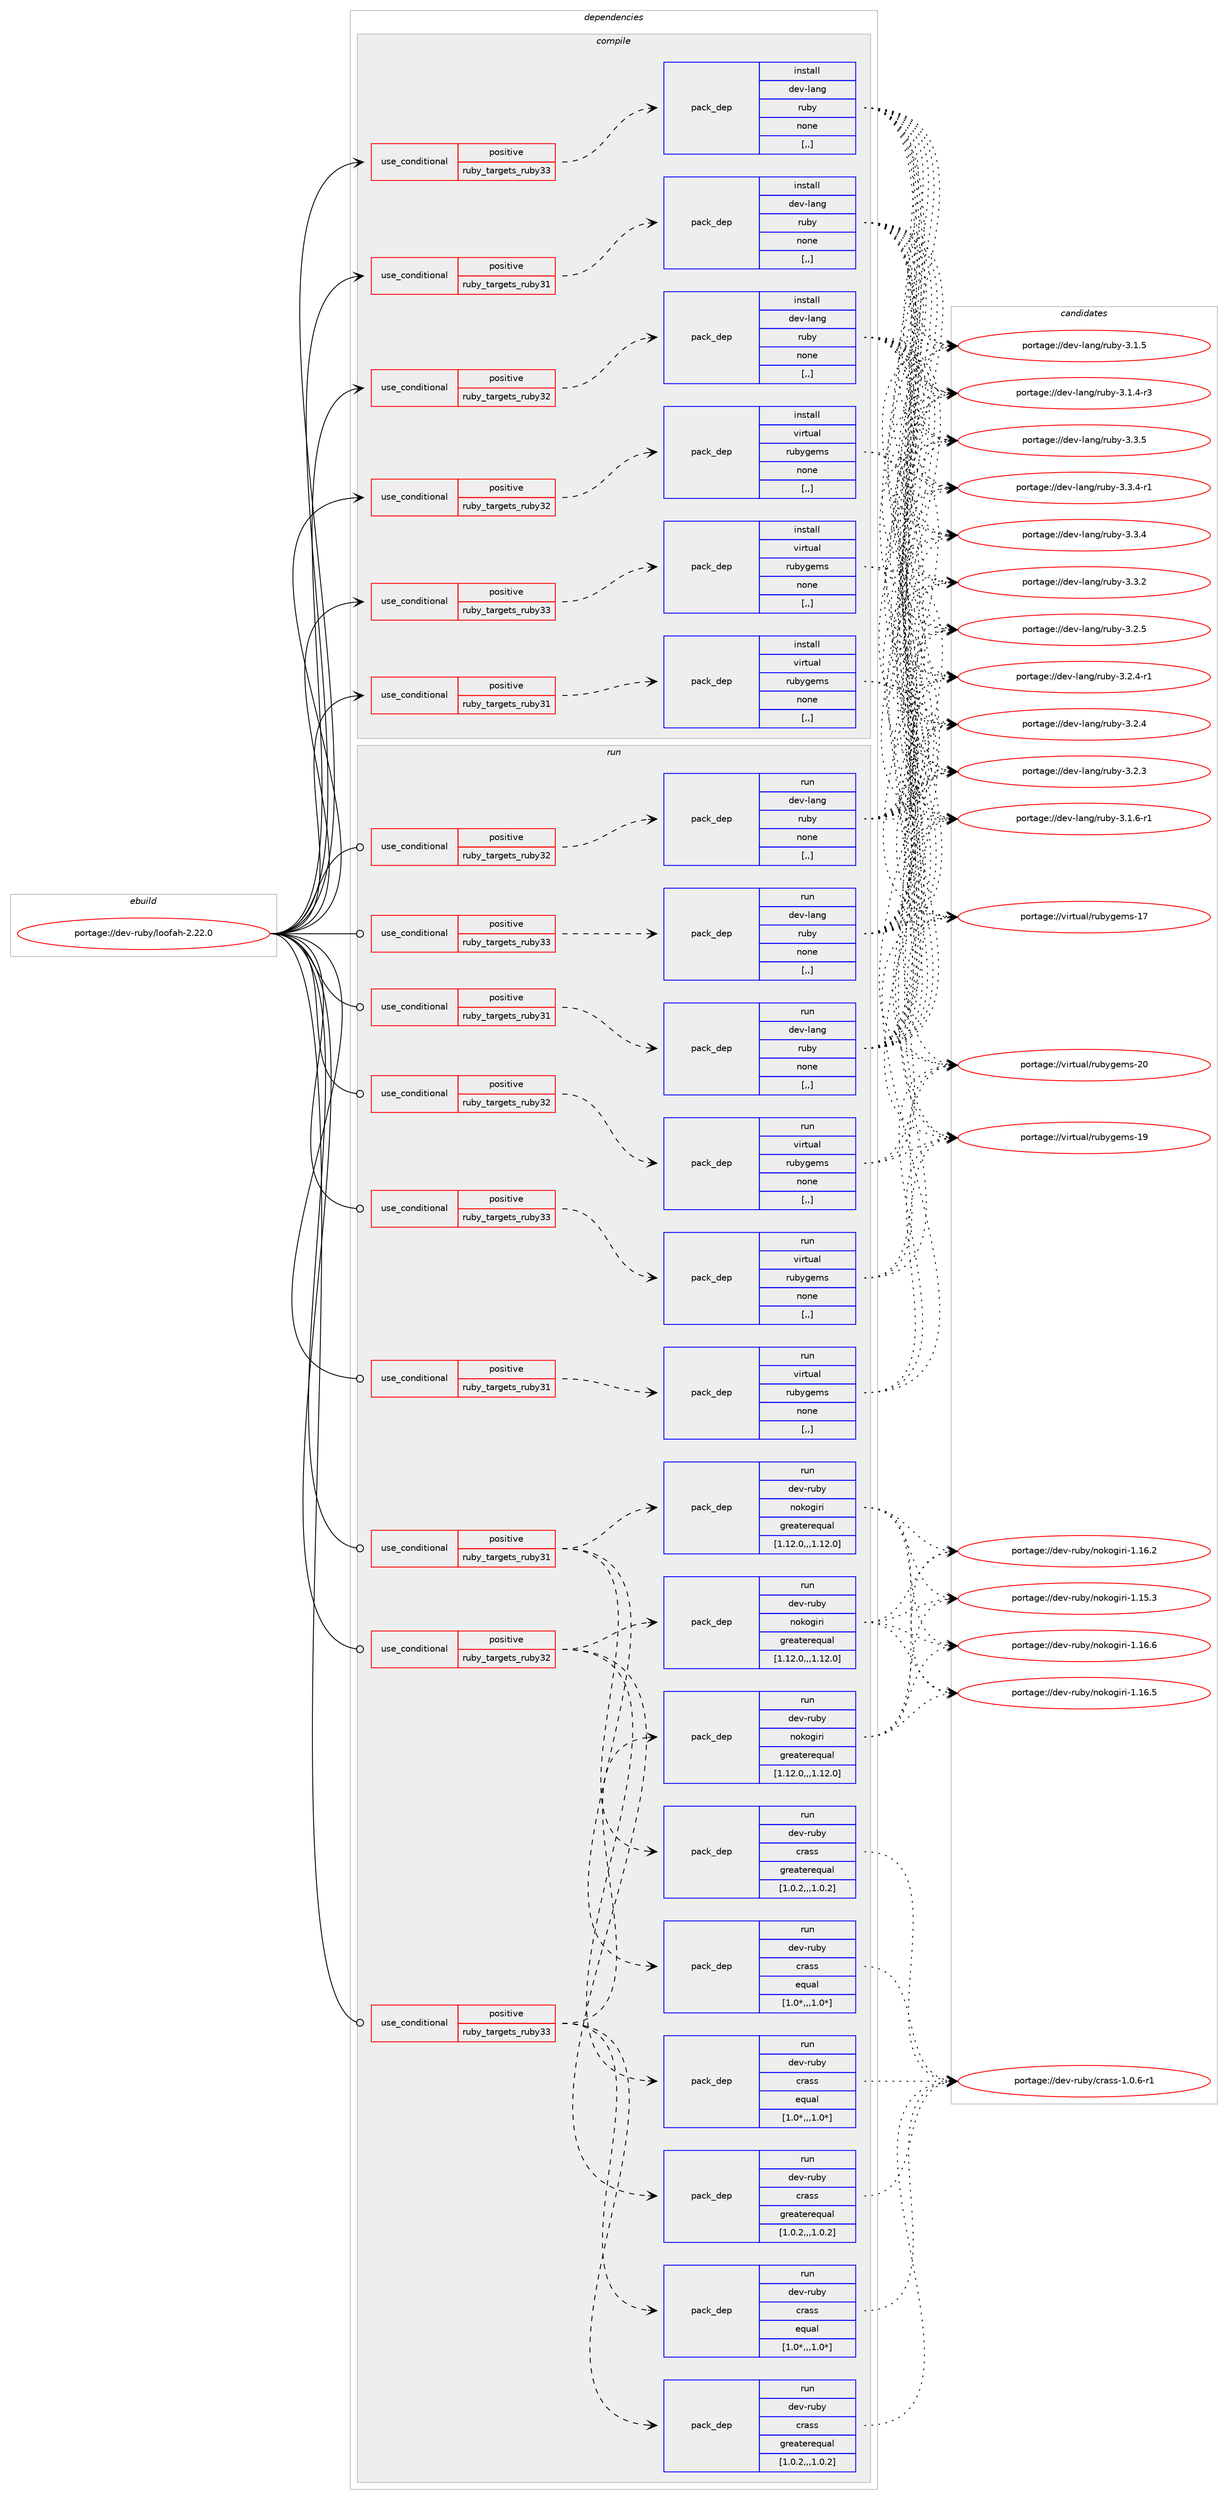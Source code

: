 digraph prolog {

# *************
# Graph options
# *************

newrank=true;
concentrate=true;
compound=true;
graph [rankdir=LR,fontname=Helvetica,fontsize=10,ranksep=1.5];#, ranksep=2.5, nodesep=0.2];
edge  [arrowhead=vee];
node  [fontname=Helvetica,fontsize=10];

# **********
# The ebuild
# **********

subgraph cluster_leftcol {
color=gray;
label=<<i>ebuild</i>>;
id [label="portage://dev-ruby/loofah-2.22.0", color=red, width=4, href="../dev-ruby/loofah-2.22.0.svg"];
}

# ****************
# The dependencies
# ****************

subgraph cluster_midcol {
color=gray;
label=<<i>dependencies</i>>;
subgraph cluster_compile {
fillcolor="#eeeeee";
style=filled;
label=<<i>compile</i>>;
subgraph cond181110 {
dependency684933 [label=<<TABLE BORDER="0" CELLBORDER="1" CELLSPACING="0" CELLPADDING="4"><TR><TD ROWSPAN="3" CELLPADDING="10">use_conditional</TD></TR><TR><TD>positive</TD></TR><TR><TD>ruby_targets_ruby31</TD></TR></TABLE>>, shape=none, color=red];
subgraph pack498891 {
dependency684934 [label=<<TABLE BORDER="0" CELLBORDER="1" CELLSPACING="0" CELLPADDING="4" WIDTH="220"><TR><TD ROWSPAN="6" CELLPADDING="30">pack_dep</TD></TR><TR><TD WIDTH="110">install</TD></TR><TR><TD>dev-lang</TD></TR><TR><TD>ruby</TD></TR><TR><TD>none</TD></TR><TR><TD>[,,]</TD></TR></TABLE>>, shape=none, color=blue];
}
dependency684933:e -> dependency684934:w [weight=20,style="dashed",arrowhead="vee"];
}
id:e -> dependency684933:w [weight=20,style="solid",arrowhead="vee"];
subgraph cond181111 {
dependency684935 [label=<<TABLE BORDER="0" CELLBORDER="1" CELLSPACING="0" CELLPADDING="4"><TR><TD ROWSPAN="3" CELLPADDING="10">use_conditional</TD></TR><TR><TD>positive</TD></TR><TR><TD>ruby_targets_ruby31</TD></TR></TABLE>>, shape=none, color=red];
subgraph pack498892 {
dependency684936 [label=<<TABLE BORDER="0" CELLBORDER="1" CELLSPACING="0" CELLPADDING="4" WIDTH="220"><TR><TD ROWSPAN="6" CELLPADDING="30">pack_dep</TD></TR><TR><TD WIDTH="110">install</TD></TR><TR><TD>virtual</TD></TR><TR><TD>rubygems</TD></TR><TR><TD>none</TD></TR><TR><TD>[,,]</TD></TR></TABLE>>, shape=none, color=blue];
}
dependency684935:e -> dependency684936:w [weight=20,style="dashed",arrowhead="vee"];
}
id:e -> dependency684935:w [weight=20,style="solid",arrowhead="vee"];
subgraph cond181112 {
dependency684937 [label=<<TABLE BORDER="0" CELLBORDER="1" CELLSPACING="0" CELLPADDING="4"><TR><TD ROWSPAN="3" CELLPADDING="10">use_conditional</TD></TR><TR><TD>positive</TD></TR><TR><TD>ruby_targets_ruby32</TD></TR></TABLE>>, shape=none, color=red];
subgraph pack498893 {
dependency684938 [label=<<TABLE BORDER="0" CELLBORDER="1" CELLSPACING="0" CELLPADDING="4" WIDTH="220"><TR><TD ROWSPAN="6" CELLPADDING="30">pack_dep</TD></TR><TR><TD WIDTH="110">install</TD></TR><TR><TD>dev-lang</TD></TR><TR><TD>ruby</TD></TR><TR><TD>none</TD></TR><TR><TD>[,,]</TD></TR></TABLE>>, shape=none, color=blue];
}
dependency684937:e -> dependency684938:w [weight=20,style="dashed",arrowhead="vee"];
}
id:e -> dependency684937:w [weight=20,style="solid",arrowhead="vee"];
subgraph cond181113 {
dependency684939 [label=<<TABLE BORDER="0" CELLBORDER="1" CELLSPACING="0" CELLPADDING="4"><TR><TD ROWSPAN="3" CELLPADDING="10">use_conditional</TD></TR><TR><TD>positive</TD></TR><TR><TD>ruby_targets_ruby32</TD></TR></TABLE>>, shape=none, color=red];
subgraph pack498894 {
dependency684940 [label=<<TABLE BORDER="0" CELLBORDER="1" CELLSPACING="0" CELLPADDING="4" WIDTH="220"><TR><TD ROWSPAN="6" CELLPADDING="30">pack_dep</TD></TR><TR><TD WIDTH="110">install</TD></TR><TR><TD>virtual</TD></TR><TR><TD>rubygems</TD></TR><TR><TD>none</TD></TR><TR><TD>[,,]</TD></TR></TABLE>>, shape=none, color=blue];
}
dependency684939:e -> dependency684940:w [weight=20,style="dashed",arrowhead="vee"];
}
id:e -> dependency684939:w [weight=20,style="solid",arrowhead="vee"];
subgraph cond181114 {
dependency684941 [label=<<TABLE BORDER="0" CELLBORDER="1" CELLSPACING="0" CELLPADDING="4"><TR><TD ROWSPAN="3" CELLPADDING="10">use_conditional</TD></TR><TR><TD>positive</TD></TR><TR><TD>ruby_targets_ruby33</TD></TR></TABLE>>, shape=none, color=red];
subgraph pack498895 {
dependency684942 [label=<<TABLE BORDER="0" CELLBORDER="1" CELLSPACING="0" CELLPADDING="4" WIDTH="220"><TR><TD ROWSPAN="6" CELLPADDING="30">pack_dep</TD></TR><TR><TD WIDTH="110">install</TD></TR><TR><TD>dev-lang</TD></TR><TR><TD>ruby</TD></TR><TR><TD>none</TD></TR><TR><TD>[,,]</TD></TR></TABLE>>, shape=none, color=blue];
}
dependency684941:e -> dependency684942:w [weight=20,style="dashed",arrowhead="vee"];
}
id:e -> dependency684941:w [weight=20,style="solid",arrowhead="vee"];
subgraph cond181115 {
dependency684943 [label=<<TABLE BORDER="0" CELLBORDER="1" CELLSPACING="0" CELLPADDING="4"><TR><TD ROWSPAN="3" CELLPADDING="10">use_conditional</TD></TR><TR><TD>positive</TD></TR><TR><TD>ruby_targets_ruby33</TD></TR></TABLE>>, shape=none, color=red];
subgraph pack498896 {
dependency684944 [label=<<TABLE BORDER="0" CELLBORDER="1" CELLSPACING="0" CELLPADDING="4" WIDTH="220"><TR><TD ROWSPAN="6" CELLPADDING="30">pack_dep</TD></TR><TR><TD WIDTH="110">install</TD></TR><TR><TD>virtual</TD></TR><TR><TD>rubygems</TD></TR><TR><TD>none</TD></TR><TR><TD>[,,]</TD></TR></TABLE>>, shape=none, color=blue];
}
dependency684943:e -> dependency684944:w [weight=20,style="dashed",arrowhead="vee"];
}
id:e -> dependency684943:w [weight=20,style="solid",arrowhead="vee"];
}
subgraph cluster_compileandrun {
fillcolor="#eeeeee";
style=filled;
label=<<i>compile and run</i>>;
}
subgraph cluster_run {
fillcolor="#eeeeee";
style=filled;
label=<<i>run</i>>;
subgraph cond181116 {
dependency684945 [label=<<TABLE BORDER="0" CELLBORDER="1" CELLSPACING="0" CELLPADDING="4"><TR><TD ROWSPAN="3" CELLPADDING="10">use_conditional</TD></TR><TR><TD>positive</TD></TR><TR><TD>ruby_targets_ruby31</TD></TR></TABLE>>, shape=none, color=red];
subgraph pack498897 {
dependency684946 [label=<<TABLE BORDER="0" CELLBORDER="1" CELLSPACING="0" CELLPADDING="4" WIDTH="220"><TR><TD ROWSPAN="6" CELLPADDING="30">pack_dep</TD></TR><TR><TD WIDTH="110">run</TD></TR><TR><TD>dev-lang</TD></TR><TR><TD>ruby</TD></TR><TR><TD>none</TD></TR><TR><TD>[,,]</TD></TR></TABLE>>, shape=none, color=blue];
}
dependency684945:e -> dependency684946:w [weight=20,style="dashed",arrowhead="vee"];
}
id:e -> dependency684945:w [weight=20,style="solid",arrowhead="odot"];
subgraph cond181117 {
dependency684947 [label=<<TABLE BORDER="0" CELLBORDER="1" CELLSPACING="0" CELLPADDING="4"><TR><TD ROWSPAN="3" CELLPADDING="10">use_conditional</TD></TR><TR><TD>positive</TD></TR><TR><TD>ruby_targets_ruby31</TD></TR></TABLE>>, shape=none, color=red];
subgraph pack498898 {
dependency684948 [label=<<TABLE BORDER="0" CELLBORDER="1" CELLSPACING="0" CELLPADDING="4" WIDTH="220"><TR><TD ROWSPAN="6" CELLPADDING="30">pack_dep</TD></TR><TR><TD WIDTH="110">run</TD></TR><TR><TD>dev-ruby</TD></TR><TR><TD>crass</TD></TR><TR><TD>equal</TD></TR><TR><TD>[1.0*,,,1.0*]</TD></TR></TABLE>>, shape=none, color=blue];
}
dependency684947:e -> dependency684948:w [weight=20,style="dashed",arrowhead="vee"];
subgraph pack498899 {
dependency684949 [label=<<TABLE BORDER="0" CELLBORDER="1" CELLSPACING="0" CELLPADDING="4" WIDTH="220"><TR><TD ROWSPAN="6" CELLPADDING="30">pack_dep</TD></TR><TR><TD WIDTH="110">run</TD></TR><TR><TD>dev-ruby</TD></TR><TR><TD>crass</TD></TR><TR><TD>greaterequal</TD></TR><TR><TD>[1.0.2,,,1.0.2]</TD></TR></TABLE>>, shape=none, color=blue];
}
dependency684947:e -> dependency684949:w [weight=20,style="dashed",arrowhead="vee"];
subgraph pack498900 {
dependency684950 [label=<<TABLE BORDER="0" CELLBORDER="1" CELLSPACING="0" CELLPADDING="4" WIDTH="220"><TR><TD ROWSPAN="6" CELLPADDING="30">pack_dep</TD></TR><TR><TD WIDTH="110">run</TD></TR><TR><TD>dev-ruby</TD></TR><TR><TD>nokogiri</TD></TR><TR><TD>greaterequal</TD></TR><TR><TD>[1.12.0,,,1.12.0]</TD></TR></TABLE>>, shape=none, color=blue];
}
dependency684947:e -> dependency684950:w [weight=20,style="dashed",arrowhead="vee"];
}
id:e -> dependency684947:w [weight=20,style="solid",arrowhead="odot"];
subgraph cond181118 {
dependency684951 [label=<<TABLE BORDER="0" CELLBORDER="1" CELLSPACING="0" CELLPADDING="4"><TR><TD ROWSPAN="3" CELLPADDING="10">use_conditional</TD></TR><TR><TD>positive</TD></TR><TR><TD>ruby_targets_ruby31</TD></TR></TABLE>>, shape=none, color=red];
subgraph pack498901 {
dependency684952 [label=<<TABLE BORDER="0" CELLBORDER="1" CELLSPACING="0" CELLPADDING="4" WIDTH="220"><TR><TD ROWSPAN="6" CELLPADDING="30">pack_dep</TD></TR><TR><TD WIDTH="110">run</TD></TR><TR><TD>virtual</TD></TR><TR><TD>rubygems</TD></TR><TR><TD>none</TD></TR><TR><TD>[,,]</TD></TR></TABLE>>, shape=none, color=blue];
}
dependency684951:e -> dependency684952:w [weight=20,style="dashed",arrowhead="vee"];
}
id:e -> dependency684951:w [weight=20,style="solid",arrowhead="odot"];
subgraph cond181119 {
dependency684953 [label=<<TABLE BORDER="0" CELLBORDER="1" CELLSPACING="0" CELLPADDING="4"><TR><TD ROWSPAN="3" CELLPADDING="10">use_conditional</TD></TR><TR><TD>positive</TD></TR><TR><TD>ruby_targets_ruby32</TD></TR></TABLE>>, shape=none, color=red];
subgraph pack498902 {
dependency684954 [label=<<TABLE BORDER="0" CELLBORDER="1" CELLSPACING="0" CELLPADDING="4" WIDTH="220"><TR><TD ROWSPAN="6" CELLPADDING="30">pack_dep</TD></TR><TR><TD WIDTH="110">run</TD></TR><TR><TD>dev-lang</TD></TR><TR><TD>ruby</TD></TR><TR><TD>none</TD></TR><TR><TD>[,,]</TD></TR></TABLE>>, shape=none, color=blue];
}
dependency684953:e -> dependency684954:w [weight=20,style="dashed",arrowhead="vee"];
}
id:e -> dependency684953:w [weight=20,style="solid",arrowhead="odot"];
subgraph cond181120 {
dependency684955 [label=<<TABLE BORDER="0" CELLBORDER="1" CELLSPACING="0" CELLPADDING="4"><TR><TD ROWSPAN="3" CELLPADDING="10">use_conditional</TD></TR><TR><TD>positive</TD></TR><TR><TD>ruby_targets_ruby32</TD></TR></TABLE>>, shape=none, color=red];
subgraph pack498903 {
dependency684956 [label=<<TABLE BORDER="0" CELLBORDER="1" CELLSPACING="0" CELLPADDING="4" WIDTH="220"><TR><TD ROWSPAN="6" CELLPADDING="30">pack_dep</TD></TR><TR><TD WIDTH="110">run</TD></TR><TR><TD>dev-ruby</TD></TR><TR><TD>crass</TD></TR><TR><TD>equal</TD></TR><TR><TD>[1.0*,,,1.0*]</TD></TR></TABLE>>, shape=none, color=blue];
}
dependency684955:e -> dependency684956:w [weight=20,style="dashed",arrowhead="vee"];
subgraph pack498904 {
dependency684957 [label=<<TABLE BORDER="0" CELLBORDER="1" CELLSPACING="0" CELLPADDING="4" WIDTH="220"><TR><TD ROWSPAN="6" CELLPADDING="30">pack_dep</TD></TR><TR><TD WIDTH="110">run</TD></TR><TR><TD>dev-ruby</TD></TR><TR><TD>crass</TD></TR><TR><TD>greaterequal</TD></TR><TR><TD>[1.0.2,,,1.0.2]</TD></TR></TABLE>>, shape=none, color=blue];
}
dependency684955:e -> dependency684957:w [weight=20,style="dashed",arrowhead="vee"];
subgraph pack498905 {
dependency684958 [label=<<TABLE BORDER="0" CELLBORDER="1" CELLSPACING="0" CELLPADDING="4" WIDTH="220"><TR><TD ROWSPAN="6" CELLPADDING="30">pack_dep</TD></TR><TR><TD WIDTH="110">run</TD></TR><TR><TD>dev-ruby</TD></TR><TR><TD>nokogiri</TD></TR><TR><TD>greaterequal</TD></TR><TR><TD>[1.12.0,,,1.12.0]</TD></TR></TABLE>>, shape=none, color=blue];
}
dependency684955:e -> dependency684958:w [weight=20,style="dashed",arrowhead="vee"];
}
id:e -> dependency684955:w [weight=20,style="solid",arrowhead="odot"];
subgraph cond181121 {
dependency684959 [label=<<TABLE BORDER="0" CELLBORDER="1" CELLSPACING="0" CELLPADDING="4"><TR><TD ROWSPAN="3" CELLPADDING="10">use_conditional</TD></TR><TR><TD>positive</TD></TR><TR><TD>ruby_targets_ruby32</TD></TR></TABLE>>, shape=none, color=red];
subgraph pack498906 {
dependency684960 [label=<<TABLE BORDER="0" CELLBORDER="1" CELLSPACING="0" CELLPADDING="4" WIDTH="220"><TR><TD ROWSPAN="6" CELLPADDING="30">pack_dep</TD></TR><TR><TD WIDTH="110">run</TD></TR><TR><TD>virtual</TD></TR><TR><TD>rubygems</TD></TR><TR><TD>none</TD></TR><TR><TD>[,,]</TD></TR></TABLE>>, shape=none, color=blue];
}
dependency684959:e -> dependency684960:w [weight=20,style="dashed",arrowhead="vee"];
}
id:e -> dependency684959:w [weight=20,style="solid",arrowhead="odot"];
subgraph cond181122 {
dependency684961 [label=<<TABLE BORDER="0" CELLBORDER="1" CELLSPACING="0" CELLPADDING="4"><TR><TD ROWSPAN="3" CELLPADDING="10">use_conditional</TD></TR><TR><TD>positive</TD></TR><TR><TD>ruby_targets_ruby33</TD></TR></TABLE>>, shape=none, color=red];
subgraph pack498907 {
dependency684962 [label=<<TABLE BORDER="0" CELLBORDER="1" CELLSPACING="0" CELLPADDING="4" WIDTH="220"><TR><TD ROWSPAN="6" CELLPADDING="30">pack_dep</TD></TR><TR><TD WIDTH="110">run</TD></TR><TR><TD>dev-lang</TD></TR><TR><TD>ruby</TD></TR><TR><TD>none</TD></TR><TR><TD>[,,]</TD></TR></TABLE>>, shape=none, color=blue];
}
dependency684961:e -> dependency684962:w [weight=20,style="dashed",arrowhead="vee"];
}
id:e -> dependency684961:w [weight=20,style="solid",arrowhead="odot"];
subgraph cond181123 {
dependency684963 [label=<<TABLE BORDER="0" CELLBORDER="1" CELLSPACING="0" CELLPADDING="4"><TR><TD ROWSPAN="3" CELLPADDING="10">use_conditional</TD></TR><TR><TD>positive</TD></TR><TR><TD>ruby_targets_ruby33</TD></TR></TABLE>>, shape=none, color=red];
subgraph pack498908 {
dependency684964 [label=<<TABLE BORDER="0" CELLBORDER="1" CELLSPACING="0" CELLPADDING="4" WIDTH="220"><TR><TD ROWSPAN="6" CELLPADDING="30">pack_dep</TD></TR><TR><TD WIDTH="110">run</TD></TR><TR><TD>dev-ruby</TD></TR><TR><TD>crass</TD></TR><TR><TD>equal</TD></TR><TR><TD>[1.0*,,,1.0*]</TD></TR></TABLE>>, shape=none, color=blue];
}
dependency684963:e -> dependency684964:w [weight=20,style="dashed",arrowhead="vee"];
subgraph pack498909 {
dependency684965 [label=<<TABLE BORDER="0" CELLBORDER="1" CELLSPACING="0" CELLPADDING="4" WIDTH="220"><TR><TD ROWSPAN="6" CELLPADDING="30">pack_dep</TD></TR><TR><TD WIDTH="110">run</TD></TR><TR><TD>dev-ruby</TD></TR><TR><TD>crass</TD></TR><TR><TD>greaterequal</TD></TR><TR><TD>[1.0.2,,,1.0.2]</TD></TR></TABLE>>, shape=none, color=blue];
}
dependency684963:e -> dependency684965:w [weight=20,style="dashed",arrowhead="vee"];
subgraph pack498910 {
dependency684966 [label=<<TABLE BORDER="0" CELLBORDER="1" CELLSPACING="0" CELLPADDING="4" WIDTH="220"><TR><TD ROWSPAN="6" CELLPADDING="30">pack_dep</TD></TR><TR><TD WIDTH="110">run</TD></TR><TR><TD>dev-ruby</TD></TR><TR><TD>nokogiri</TD></TR><TR><TD>greaterequal</TD></TR><TR><TD>[1.12.0,,,1.12.0]</TD></TR></TABLE>>, shape=none, color=blue];
}
dependency684963:e -> dependency684966:w [weight=20,style="dashed",arrowhead="vee"];
}
id:e -> dependency684963:w [weight=20,style="solid",arrowhead="odot"];
subgraph cond181124 {
dependency684967 [label=<<TABLE BORDER="0" CELLBORDER="1" CELLSPACING="0" CELLPADDING="4"><TR><TD ROWSPAN="3" CELLPADDING="10">use_conditional</TD></TR><TR><TD>positive</TD></TR><TR><TD>ruby_targets_ruby33</TD></TR></TABLE>>, shape=none, color=red];
subgraph pack498911 {
dependency684968 [label=<<TABLE BORDER="0" CELLBORDER="1" CELLSPACING="0" CELLPADDING="4" WIDTH="220"><TR><TD ROWSPAN="6" CELLPADDING="30">pack_dep</TD></TR><TR><TD WIDTH="110">run</TD></TR><TR><TD>virtual</TD></TR><TR><TD>rubygems</TD></TR><TR><TD>none</TD></TR><TR><TD>[,,]</TD></TR></TABLE>>, shape=none, color=blue];
}
dependency684967:e -> dependency684968:w [weight=20,style="dashed",arrowhead="vee"];
}
id:e -> dependency684967:w [weight=20,style="solid",arrowhead="odot"];
}
}

# **************
# The candidates
# **************

subgraph cluster_choices {
rank=same;
color=gray;
label=<<i>candidates</i>>;

subgraph choice498891 {
color=black;
nodesep=1;
choice10010111845108971101034711411798121455146514653 [label="portage://dev-lang/ruby-3.3.5", color=red, width=4,href="../dev-lang/ruby-3.3.5.svg"];
choice100101118451089711010347114117981214551465146524511449 [label="portage://dev-lang/ruby-3.3.4-r1", color=red, width=4,href="../dev-lang/ruby-3.3.4-r1.svg"];
choice10010111845108971101034711411798121455146514652 [label="portage://dev-lang/ruby-3.3.4", color=red, width=4,href="../dev-lang/ruby-3.3.4.svg"];
choice10010111845108971101034711411798121455146514650 [label="portage://dev-lang/ruby-3.3.2", color=red, width=4,href="../dev-lang/ruby-3.3.2.svg"];
choice10010111845108971101034711411798121455146504653 [label="portage://dev-lang/ruby-3.2.5", color=red, width=4,href="../dev-lang/ruby-3.2.5.svg"];
choice100101118451089711010347114117981214551465046524511449 [label="portage://dev-lang/ruby-3.2.4-r1", color=red, width=4,href="../dev-lang/ruby-3.2.4-r1.svg"];
choice10010111845108971101034711411798121455146504652 [label="portage://dev-lang/ruby-3.2.4", color=red, width=4,href="../dev-lang/ruby-3.2.4.svg"];
choice10010111845108971101034711411798121455146504651 [label="portage://dev-lang/ruby-3.2.3", color=red, width=4,href="../dev-lang/ruby-3.2.3.svg"];
choice100101118451089711010347114117981214551464946544511449 [label="portage://dev-lang/ruby-3.1.6-r1", color=red, width=4,href="../dev-lang/ruby-3.1.6-r1.svg"];
choice10010111845108971101034711411798121455146494653 [label="portage://dev-lang/ruby-3.1.5", color=red, width=4,href="../dev-lang/ruby-3.1.5.svg"];
choice100101118451089711010347114117981214551464946524511451 [label="portage://dev-lang/ruby-3.1.4-r3", color=red, width=4,href="../dev-lang/ruby-3.1.4-r3.svg"];
dependency684934:e -> choice10010111845108971101034711411798121455146514653:w [style=dotted,weight="100"];
dependency684934:e -> choice100101118451089711010347114117981214551465146524511449:w [style=dotted,weight="100"];
dependency684934:e -> choice10010111845108971101034711411798121455146514652:w [style=dotted,weight="100"];
dependency684934:e -> choice10010111845108971101034711411798121455146514650:w [style=dotted,weight="100"];
dependency684934:e -> choice10010111845108971101034711411798121455146504653:w [style=dotted,weight="100"];
dependency684934:e -> choice100101118451089711010347114117981214551465046524511449:w [style=dotted,weight="100"];
dependency684934:e -> choice10010111845108971101034711411798121455146504652:w [style=dotted,weight="100"];
dependency684934:e -> choice10010111845108971101034711411798121455146504651:w [style=dotted,weight="100"];
dependency684934:e -> choice100101118451089711010347114117981214551464946544511449:w [style=dotted,weight="100"];
dependency684934:e -> choice10010111845108971101034711411798121455146494653:w [style=dotted,weight="100"];
dependency684934:e -> choice100101118451089711010347114117981214551464946524511451:w [style=dotted,weight="100"];
}
subgraph choice498892 {
color=black;
nodesep=1;
choice118105114116117971084711411798121103101109115455048 [label="portage://virtual/rubygems-20", color=red, width=4,href="../virtual/rubygems-20.svg"];
choice118105114116117971084711411798121103101109115454957 [label="portage://virtual/rubygems-19", color=red, width=4,href="../virtual/rubygems-19.svg"];
choice118105114116117971084711411798121103101109115454955 [label="portage://virtual/rubygems-17", color=red, width=4,href="../virtual/rubygems-17.svg"];
dependency684936:e -> choice118105114116117971084711411798121103101109115455048:w [style=dotted,weight="100"];
dependency684936:e -> choice118105114116117971084711411798121103101109115454957:w [style=dotted,weight="100"];
dependency684936:e -> choice118105114116117971084711411798121103101109115454955:w [style=dotted,weight="100"];
}
subgraph choice498893 {
color=black;
nodesep=1;
choice10010111845108971101034711411798121455146514653 [label="portage://dev-lang/ruby-3.3.5", color=red, width=4,href="../dev-lang/ruby-3.3.5.svg"];
choice100101118451089711010347114117981214551465146524511449 [label="portage://dev-lang/ruby-3.3.4-r1", color=red, width=4,href="../dev-lang/ruby-3.3.4-r1.svg"];
choice10010111845108971101034711411798121455146514652 [label="portage://dev-lang/ruby-3.3.4", color=red, width=4,href="../dev-lang/ruby-3.3.4.svg"];
choice10010111845108971101034711411798121455146514650 [label="portage://dev-lang/ruby-3.3.2", color=red, width=4,href="../dev-lang/ruby-3.3.2.svg"];
choice10010111845108971101034711411798121455146504653 [label="portage://dev-lang/ruby-3.2.5", color=red, width=4,href="../dev-lang/ruby-3.2.5.svg"];
choice100101118451089711010347114117981214551465046524511449 [label="portage://dev-lang/ruby-3.2.4-r1", color=red, width=4,href="../dev-lang/ruby-3.2.4-r1.svg"];
choice10010111845108971101034711411798121455146504652 [label="portage://dev-lang/ruby-3.2.4", color=red, width=4,href="../dev-lang/ruby-3.2.4.svg"];
choice10010111845108971101034711411798121455146504651 [label="portage://dev-lang/ruby-3.2.3", color=red, width=4,href="../dev-lang/ruby-3.2.3.svg"];
choice100101118451089711010347114117981214551464946544511449 [label="portage://dev-lang/ruby-3.1.6-r1", color=red, width=4,href="../dev-lang/ruby-3.1.6-r1.svg"];
choice10010111845108971101034711411798121455146494653 [label="portage://dev-lang/ruby-3.1.5", color=red, width=4,href="../dev-lang/ruby-3.1.5.svg"];
choice100101118451089711010347114117981214551464946524511451 [label="portage://dev-lang/ruby-3.1.4-r3", color=red, width=4,href="../dev-lang/ruby-3.1.4-r3.svg"];
dependency684938:e -> choice10010111845108971101034711411798121455146514653:w [style=dotted,weight="100"];
dependency684938:e -> choice100101118451089711010347114117981214551465146524511449:w [style=dotted,weight="100"];
dependency684938:e -> choice10010111845108971101034711411798121455146514652:w [style=dotted,weight="100"];
dependency684938:e -> choice10010111845108971101034711411798121455146514650:w [style=dotted,weight="100"];
dependency684938:e -> choice10010111845108971101034711411798121455146504653:w [style=dotted,weight="100"];
dependency684938:e -> choice100101118451089711010347114117981214551465046524511449:w [style=dotted,weight="100"];
dependency684938:e -> choice10010111845108971101034711411798121455146504652:w [style=dotted,weight="100"];
dependency684938:e -> choice10010111845108971101034711411798121455146504651:w [style=dotted,weight="100"];
dependency684938:e -> choice100101118451089711010347114117981214551464946544511449:w [style=dotted,weight="100"];
dependency684938:e -> choice10010111845108971101034711411798121455146494653:w [style=dotted,weight="100"];
dependency684938:e -> choice100101118451089711010347114117981214551464946524511451:w [style=dotted,weight="100"];
}
subgraph choice498894 {
color=black;
nodesep=1;
choice118105114116117971084711411798121103101109115455048 [label="portage://virtual/rubygems-20", color=red, width=4,href="../virtual/rubygems-20.svg"];
choice118105114116117971084711411798121103101109115454957 [label="portage://virtual/rubygems-19", color=red, width=4,href="../virtual/rubygems-19.svg"];
choice118105114116117971084711411798121103101109115454955 [label="portage://virtual/rubygems-17", color=red, width=4,href="../virtual/rubygems-17.svg"];
dependency684940:e -> choice118105114116117971084711411798121103101109115455048:w [style=dotted,weight="100"];
dependency684940:e -> choice118105114116117971084711411798121103101109115454957:w [style=dotted,weight="100"];
dependency684940:e -> choice118105114116117971084711411798121103101109115454955:w [style=dotted,weight="100"];
}
subgraph choice498895 {
color=black;
nodesep=1;
choice10010111845108971101034711411798121455146514653 [label="portage://dev-lang/ruby-3.3.5", color=red, width=4,href="../dev-lang/ruby-3.3.5.svg"];
choice100101118451089711010347114117981214551465146524511449 [label="portage://dev-lang/ruby-3.3.4-r1", color=red, width=4,href="../dev-lang/ruby-3.3.4-r1.svg"];
choice10010111845108971101034711411798121455146514652 [label="portage://dev-lang/ruby-3.3.4", color=red, width=4,href="../dev-lang/ruby-3.3.4.svg"];
choice10010111845108971101034711411798121455146514650 [label="portage://dev-lang/ruby-3.3.2", color=red, width=4,href="../dev-lang/ruby-3.3.2.svg"];
choice10010111845108971101034711411798121455146504653 [label="portage://dev-lang/ruby-3.2.5", color=red, width=4,href="../dev-lang/ruby-3.2.5.svg"];
choice100101118451089711010347114117981214551465046524511449 [label="portage://dev-lang/ruby-3.2.4-r1", color=red, width=4,href="../dev-lang/ruby-3.2.4-r1.svg"];
choice10010111845108971101034711411798121455146504652 [label="portage://dev-lang/ruby-3.2.4", color=red, width=4,href="../dev-lang/ruby-3.2.4.svg"];
choice10010111845108971101034711411798121455146504651 [label="portage://dev-lang/ruby-3.2.3", color=red, width=4,href="../dev-lang/ruby-3.2.3.svg"];
choice100101118451089711010347114117981214551464946544511449 [label="portage://dev-lang/ruby-3.1.6-r1", color=red, width=4,href="../dev-lang/ruby-3.1.6-r1.svg"];
choice10010111845108971101034711411798121455146494653 [label="portage://dev-lang/ruby-3.1.5", color=red, width=4,href="../dev-lang/ruby-3.1.5.svg"];
choice100101118451089711010347114117981214551464946524511451 [label="portage://dev-lang/ruby-3.1.4-r3", color=red, width=4,href="../dev-lang/ruby-3.1.4-r3.svg"];
dependency684942:e -> choice10010111845108971101034711411798121455146514653:w [style=dotted,weight="100"];
dependency684942:e -> choice100101118451089711010347114117981214551465146524511449:w [style=dotted,weight="100"];
dependency684942:e -> choice10010111845108971101034711411798121455146514652:w [style=dotted,weight="100"];
dependency684942:e -> choice10010111845108971101034711411798121455146514650:w [style=dotted,weight="100"];
dependency684942:e -> choice10010111845108971101034711411798121455146504653:w [style=dotted,weight="100"];
dependency684942:e -> choice100101118451089711010347114117981214551465046524511449:w [style=dotted,weight="100"];
dependency684942:e -> choice10010111845108971101034711411798121455146504652:w [style=dotted,weight="100"];
dependency684942:e -> choice10010111845108971101034711411798121455146504651:w [style=dotted,weight="100"];
dependency684942:e -> choice100101118451089711010347114117981214551464946544511449:w [style=dotted,weight="100"];
dependency684942:e -> choice10010111845108971101034711411798121455146494653:w [style=dotted,weight="100"];
dependency684942:e -> choice100101118451089711010347114117981214551464946524511451:w [style=dotted,weight="100"];
}
subgraph choice498896 {
color=black;
nodesep=1;
choice118105114116117971084711411798121103101109115455048 [label="portage://virtual/rubygems-20", color=red, width=4,href="../virtual/rubygems-20.svg"];
choice118105114116117971084711411798121103101109115454957 [label="portage://virtual/rubygems-19", color=red, width=4,href="../virtual/rubygems-19.svg"];
choice118105114116117971084711411798121103101109115454955 [label="portage://virtual/rubygems-17", color=red, width=4,href="../virtual/rubygems-17.svg"];
dependency684944:e -> choice118105114116117971084711411798121103101109115455048:w [style=dotted,weight="100"];
dependency684944:e -> choice118105114116117971084711411798121103101109115454957:w [style=dotted,weight="100"];
dependency684944:e -> choice118105114116117971084711411798121103101109115454955:w [style=dotted,weight="100"];
}
subgraph choice498897 {
color=black;
nodesep=1;
choice10010111845108971101034711411798121455146514653 [label="portage://dev-lang/ruby-3.3.5", color=red, width=4,href="../dev-lang/ruby-3.3.5.svg"];
choice100101118451089711010347114117981214551465146524511449 [label="portage://dev-lang/ruby-3.3.4-r1", color=red, width=4,href="../dev-lang/ruby-3.3.4-r1.svg"];
choice10010111845108971101034711411798121455146514652 [label="portage://dev-lang/ruby-3.3.4", color=red, width=4,href="../dev-lang/ruby-3.3.4.svg"];
choice10010111845108971101034711411798121455146514650 [label="portage://dev-lang/ruby-3.3.2", color=red, width=4,href="../dev-lang/ruby-3.3.2.svg"];
choice10010111845108971101034711411798121455146504653 [label="portage://dev-lang/ruby-3.2.5", color=red, width=4,href="../dev-lang/ruby-3.2.5.svg"];
choice100101118451089711010347114117981214551465046524511449 [label="portage://dev-lang/ruby-3.2.4-r1", color=red, width=4,href="../dev-lang/ruby-3.2.4-r1.svg"];
choice10010111845108971101034711411798121455146504652 [label="portage://dev-lang/ruby-3.2.4", color=red, width=4,href="../dev-lang/ruby-3.2.4.svg"];
choice10010111845108971101034711411798121455146504651 [label="portage://dev-lang/ruby-3.2.3", color=red, width=4,href="../dev-lang/ruby-3.2.3.svg"];
choice100101118451089711010347114117981214551464946544511449 [label="portage://dev-lang/ruby-3.1.6-r1", color=red, width=4,href="../dev-lang/ruby-3.1.6-r1.svg"];
choice10010111845108971101034711411798121455146494653 [label="portage://dev-lang/ruby-3.1.5", color=red, width=4,href="../dev-lang/ruby-3.1.5.svg"];
choice100101118451089711010347114117981214551464946524511451 [label="portage://dev-lang/ruby-3.1.4-r3", color=red, width=4,href="../dev-lang/ruby-3.1.4-r3.svg"];
dependency684946:e -> choice10010111845108971101034711411798121455146514653:w [style=dotted,weight="100"];
dependency684946:e -> choice100101118451089711010347114117981214551465146524511449:w [style=dotted,weight="100"];
dependency684946:e -> choice10010111845108971101034711411798121455146514652:w [style=dotted,weight="100"];
dependency684946:e -> choice10010111845108971101034711411798121455146514650:w [style=dotted,weight="100"];
dependency684946:e -> choice10010111845108971101034711411798121455146504653:w [style=dotted,weight="100"];
dependency684946:e -> choice100101118451089711010347114117981214551465046524511449:w [style=dotted,weight="100"];
dependency684946:e -> choice10010111845108971101034711411798121455146504652:w [style=dotted,weight="100"];
dependency684946:e -> choice10010111845108971101034711411798121455146504651:w [style=dotted,weight="100"];
dependency684946:e -> choice100101118451089711010347114117981214551464946544511449:w [style=dotted,weight="100"];
dependency684946:e -> choice10010111845108971101034711411798121455146494653:w [style=dotted,weight="100"];
dependency684946:e -> choice100101118451089711010347114117981214551464946524511451:w [style=dotted,weight="100"];
}
subgraph choice498898 {
color=black;
nodesep=1;
choice10010111845114117981214799114971151154549464846544511449 [label="portage://dev-ruby/crass-1.0.6-r1", color=red, width=4,href="../dev-ruby/crass-1.0.6-r1.svg"];
dependency684948:e -> choice10010111845114117981214799114971151154549464846544511449:w [style=dotted,weight="100"];
}
subgraph choice498899 {
color=black;
nodesep=1;
choice10010111845114117981214799114971151154549464846544511449 [label="portage://dev-ruby/crass-1.0.6-r1", color=red, width=4,href="../dev-ruby/crass-1.0.6-r1.svg"];
dependency684949:e -> choice10010111845114117981214799114971151154549464846544511449:w [style=dotted,weight="100"];
}
subgraph choice498900 {
color=black;
nodesep=1;
choice10010111845114117981214711011110711110310511410545494649544654 [label="portage://dev-ruby/nokogiri-1.16.6", color=red, width=4,href="../dev-ruby/nokogiri-1.16.6.svg"];
choice10010111845114117981214711011110711110310511410545494649544653 [label="portage://dev-ruby/nokogiri-1.16.5", color=red, width=4,href="../dev-ruby/nokogiri-1.16.5.svg"];
choice10010111845114117981214711011110711110310511410545494649544650 [label="portage://dev-ruby/nokogiri-1.16.2", color=red, width=4,href="../dev-ruby/nokogiri-1.16.2.svg"];
choice10010111845114117981214711011110711110310511410545494649534651 [label="portage://dev-ruby/nokogiri-1.15.3", color=red, width=4,href="../dev-ruby/nokogiri-1.15.3.svg"];
dependency684950:e -> choice10010111845114117981214711011110711110310511410545494649544654:w [style=dotted,weight="100"];
dependency684950:e -> choice10010111845114117981214711011110711110310511410545494649544653:w [style=dotted,weight="100"];
dependency684950:e -> choice10010111845114117981214711011110711110310511410545494649544650:w [style=dotted,weight="100"];
dependency684950:e -> choice10010111845114117981214711011110711110310511410545494649534651:w [style=dotted,weight="100"];
}
subgraph choice498901 {
color=black;
nodesep=1;
choice118105114116117971084711411798121103101109115455048 [label="portage://virtual/rubygems-20", color=red, width=4,href="../virtual/rubygems-20.svg"];
choice118105114116117971084711411798121103101109115454957 [label="portage://virtual/rubygems-19", color=red, width=4,href="../virtual/rubygems-19.svg"];
choice118105114116117971084711411798121103101109115454955 [label="portage://virtual/rubygems-17", color=red, width=4,href="../virtual/rubygems-17.svg"];
dependency684952:e -> choice118105114116117971084711411798121103101109115455048:w [style=dotted,weight="100"];
dependency684952:e -> choice118105114116117971084711411798121103101109115454957:w [style=dotted,weight="100"];
dependency684952:e -> choice118105114116117971084711411798121103101109115454955:w [style=dotted,weight="100"];
}
subgraph choice498902 {
color=black;
nodesep=1;
choice10010111845108971101034711411798121455146514653 [label="portage://dev-lang/ruby-3.3.5", color=red, width=4,href="../dev-lang/ruby-3.3.5.svg"];
choice100101118451089711010347114117981214551465146524511449 [label="portage://dev-lang/ruby-3.3.4-r1", color=red, width=4,href="../dev-lang/ruby-3.3.4-r1.svg"];
choice10010111845108971101034711411798121455146514652 [label="portage://dev-lang/ruby-3.3.4", color=red, width=4,href="../dev-lang/ruby-3.3.4.svg"];
choice10010111845108971101034711411798121455146514650 [label="portage://dev-lang/ruby-3.3.2", color=red, width=4,href="../dev-lang/ruby-3.3.2.svg"];
choice10010111845108971101034711411798121455146504653 [label="portage://dev-lang/ruby-3.2.5", color=red, width=4,href="../dev-lang/ruby-3.2.5.svg"];
choice100101118451089711010347114117981214551465046524511449 [label="portage://dev-lang/ruby-3.2.4-r1", color=red, width=4,href="../dev-lang/ruby-3.2.4-r1.svg"];
choice10010111845108971101034711411798121455146504652 [label="portage://dev-lang/ruby-3.2.4", color=red, width=4,href="../dev-lang/ruby-3.2.4.svg"];
choice10010111845108971101034711411798121455146504651 [label="portage://dev-lang/ruby-3.2.3", color=red, width=4,href="../dev-lang/ruby-3.2.3.svg"];
choice100101118451089711010347114117981214551464946544511449 [label="portage://dev-lang/ruby-3.1.6-r1", color=red, width=4,href="../dev-lang/ruby-3.1.6-r1.svg"];
choice10010111845108971101034711411798121455146494653 [label="portage://dev-lang/ruby-3.1.5", color=red, width=4,href="../dev-lang/ruby-3.1.5.svg"];
choice100101118451089711010347114117981214551464946524511451 [label="portage://dev-lang/ruby-3.1.4-r3", color=red, width=4,href="../dev-lang/ruby-3.1.4-r3.svg"];
dependency684954:e -> choice10010111845108971101034711411798121455146514653:w [style=dotted,weight="100"];
dependency684954:e -> choice100101118451089711010347114117981214551465146524511449:w [style=dotted,weight="100"];
dependency684954:e -> choice10010111845108971101034711411798121455146514652:w [style=dotted,weight="100"];
dependency684954:e -> choice10010111845108971101034711411798121455146514650:w [style=dotted,weight="100"];
dependency684954:e -> choice10010111845108971101034711411798121455146504653:w [style=dotted,weight="100"];
dependency684954:e -> choice100101118451089711010347114117981214551465046524511449:w [style=dotted,weight="100"];
dependency684954:e -> choice10010111845108971101034711411798121455146504652:w [style=dotted,weight="100"];
dependency684954:e -> choice10010111845108971101034711411798121455146504651:w [style=dotted,weight="100"];
dependency684954:e -> choice100101118451089711010347114117981214551464946544511449:w [style=dotted,weight="100"];
dependency684954:e -> choice10010111845108971101034711411798121455146494653:w [style=dotted,weight="100"];
dependency684954:e -> choice100101118451089711010347114117981214551464946524511451:w [style=dotted,weight="100"];
}
subgraph choice498903 {
color=black;
nodesep=1;
choice10010111845114117981214799114971151154549464846544511449 [label="portage://dev-ruby/crass-1.0.6-r1", color=red, width=4,href="../dev-ruby/crass-1.0.6-r1.svg"];
dependency684956:e -> choice10010111845114117981214799114971151154549464846544511449:w [style=dotted,weight="100"];
}
subgraph choice498904 {
color=black;
nodesep=1;
choice10010111845114117981214799114971151154549464846544511449 [label="portage://dev-ruby/crass-1.0.6-r1", color=red, width=4,href="../dev-ruby/crass-1.0.6-r1.svg"];
dependency684957:e -> choice10010111845114117981214799114971151154549464846544511449:w [style=dotted,weight="100"];
}
subgraph choice498905 {
color=black;
nodesep=1;
choice10010111845114117981214711011110711110310511410545494649544654 [label="portage://dev-ruby/nokogiri-1.16.6", color=red, width=4,href="../dev-ruby/nokogiri-1.16.6.svg"];
choice10010111845114117981214711011110711110310511410545494649544653 [label="portage://dev-ruby/nokogiri-1.16.5", color=red, width=4,href="../dev-ruby/nokogiri-1.16.5.svg"];
choice10010111845114117981214711011110711110310511410545494649544650 [label="portage://dev-ruby/nokogiri-1.16.2", color=red, width=4,href="../dev-ruby/nokogiri-1.16.2.svg"];
choice10010111845114117981214711011110711110310511410545494649534651 [label="portage://dev-ruby/nokogiri-1.15.3", color=red, width=4,href="../dev-ruby/nokogiri-1.15.3.svg"];
dependency684958:e -> choice10010111845114117981214711011110711110310511410545494649544654:w [style=dotted,weight="100"];
dependency684958:e -> choice10010111845114117981214711011110711110310511410545494649544653:w [style=dotted,weight="100"];
dependency684958:e -> choice10010111845114117981214711011110711110310511410545494649544650:w [style=dotted,weight="100"];
dependency684958:e -> choice10010111845114117981214711011110711110310511410545494649534651:w [style=dotted,weight="100"];
}
subgraph choice498906 {
color=black;
nodesep=1;
choice118105114116117971084711411798121103101109115455048 [label="portage://virtual/rubygems-20", color=red, width=4,href="../virtual/rubygems-20.svg"];
choice118105114116117971084711411798121103101109115454957 [label="portage://virtual/rubygems-19", color=red, width=4,href="../virtual/rubygems-19.svg"];
choice118105114116117971084711411798121103101109115454955 [label="portage://virtual/rubygems-17", color=red, width=4,href="../virtual/rubygems-17.svg"];
dependency684960:e -> choice118105114116117971084711411798121103101109115455048:w [style=dotted,weight="100"];
dependency684960:e -> choice118105114116117971084711411798121103101109115454957:w [style=dotted,weight="100"];
dependency684960:e -> choice118105114116117971084711411798121103101109115454955:w [style=dotted,weight="100"];
}
subgraph choice498907 {
color=black;
nodesep=1;
choice10010111845108971101034711411798121455146514653 [label="portage://dev-lang/ruby-3.3.5", color=red, width=4,href="../dev-lang/ruby-3.3.5.svg"];
choice100101118451089711010347114117981214551465146524511449 [label="portage://dev-lang/ruby-3.3.4-r1", color=red, width=4,href="../dev-lang/ruby-3.3.4-r1.svg"];
choice10010111845108971101034711411798121455146514652 [label="portage://dev-lang/ruby-3.3.4", color=red, width=4,href="../dev-lang/ruby-3.3.4.svg"];
choice10010111845108971101034711411798121455146514650 [label="portage://dev-lang/ruby-3.3.2", color=red, width=4,href="../dev-lang/ruby-3.3.2.svg"];
choice10010111845108971101034711411798121455146504653 [label="portage://dev-lang/ruby-3.2.5", color=red, width=4,href="../dev-lang/ruby-3.2.5.svg"];
choice100101118451089711010347114117981214551465046524511449 [label="portage://dev-lang/ruby-3.2.4-r1", color=red, width=4,href="../dev-lang/ruby-3.2.4-r1.svg"];
choice10010111845108971101034711411798121455146504652 [label="portage://dev-lang/ruby-3.2.4", color=red, width=4,href="../dev-lang/ruby-3.2.4.svg"];
choice10010111845108971101034711411798121455146504651 [label="portage://dev-lang/ruby-3.2.3", color=red, width=4,href="../dev-lang/ruby-3.2.3.svg"];
choice100101118451089711010347114117981214551464946544511449 [label="portage://dev-lang/ruby-3.1.6-r1", color=red, width=4,href="../dev-lang/ruby-3.1.6-r1.svg"];
choice10010111845108971101034711411798121455146494653 [label="portage://dev-lang/ruby-3.1.5", color=red, width=4,href="../dev-lang/ruby-3.1.5.svg"];
choice100101118451089711010347114117981214551464946524511451 [label="portage://dev-lang/ruby-3.1.4-r3", color=red, width=4,href="../dev-lang/ruby-3.1.4-r3.svg"];
dependency684962:e -> choice10010111845108971101034711411798121455146514653:w [style=dotted,weight="100"];
dependency684962:e -> choice100101118451089711010347114117981214551465146524511449:w [style=dotted,weight="100"];
dependency684962:e -> choice10010111845108971101034711411798121455146514652:w [style=dotted,weight="100"];
dependency684962:e -> choice10010111845108971101034711411798121455146514650:w [style=dotted,weight="100"];
dependency684962:e -> choice10010111845108971101034711411798121455146504653:w [style=dotted,weight="100"];
dependency684962:e -> choice100101118451089711010347114117981214551465046524511449:w [style=dotted,weight="100"];
dependency684962:e -> choice10010111845108971101034711411798121455146504652:w [style=dotted,weight="100"];
dependency684962:e -> choice10010111845108971101034711411798121455146504651:w [style=dotted,weight="100"];
dependency684962:e -> choice100101118451089711010347114117981214551464946544511449:w [style=dotted,weight="100"];
dependency684962:e -> choice10010111845108971101034711411798121455146494653:w [style=dotted,weight="100"];
dependency684962:e -> choice100101118451089711010347114117981214551464946524511451:w [style=dotted,weight="100"];
}
subgraph choice498908 {
color=black;
nodesep=1;
choice10010111845114117981214799114971151154549464846544511449 [label="portage://dev-ruby/crass-1.0.6-r1", color=red, width=4,href="../dev-ruby/crass-1.0.6-r1.svg"];
dependency684964:e -> choice10010111845114117981214799114971151154549464846544511449:w [style=dotted,weight="100"];
}
subgraph choice498909 {
color=black;
nodesep=1;
choice10010111845114117981214799114971151154549464846544511449 [label="portage://dev-ruby/crass-1.0.6-r1", color=red, width=4,href="../dev-ruby/crass-1.0.6-r1.svg"];
dependency684965:e -> choice10010111845114117981214799114971151154549464846544511449:w [style=dotted,weight="100"];
}
subgraph choice498910 {
color=black;
nodesep=1;
choice10010111845114117981214711011110711110310511410545494649544654 [label="portage://dev-ruby/nokogiri-1.16.6", color=red, width=4,href="../dev-ruby/nokogiri-1.16.6.svg"];
choice10010111845114117981214711011110711110310511410545494649544653 [label="portage://dev-ruby/nokogiri-1.16.5", color=red, width=4,href="../dev-ruby/nokogiri-1.16.5.svg"];
choice10010111845114117981214711011110711110310511410545494649544650 [label="portage://dev-ruby/nokogiri-1.16.2", color=red, width=4,href="../dev-ruby/nokogiri-1.16.2.svg"];
choice10010111845114117981214711011110711110310511410545494649534651 [label="portage://dev-ruby/nokogiri-1.15.3", color=red, width=4,href="../dev-ruby/nokogiri-1.15.3.svg"];
dependency684966:e -> choice10010111845114117981214711011110711110310511410545494649544654:w [style=dotted,weight="100"];
dependency684966:e -> choice10010111845114117981214711011110711110310511410545494649544653:w [style=dotted,weight="100"];
dependency684966:e -> choice10010111845114117981214711011110711110310511410545494649544650:w [style=dotted,weight="100"];
dependency684966:e -> choice10010111845114117981214711011110711110310511410545494649534651:w [style=dotted,weight="100"];
}
subgraph choice498911 {
color=black;
nodesep=1;
choice118105114116117971084711411798121103101109115455048 [label="portage://virtual/rubygems-20", color=red, width=4,href="../virtual/rubygems-20.svg"];
choice118105114116117971084711411798121103101109115454957 [label="portage://virtual/rubygems-19", color=red, width=4,href="../virtual/rubygems-19.svg"];
choice118105114116117971084711411798121103101109115454955 [label="portage://virtual/rubygems-17", color=red, width=4,href="../virtual/rubygems-17.svg"];
dependency684968:e -> choice118105114116117971084711411798121103101109115455048:w [style=dotted,weight="100"];
dependency684968:e -> choice118105114116117971084711411798121103101109115454957:w [style=dotted,weight="100"];
dependency684968:e -> choice118105114116117971084711411798121103101109115454955:w [style=dotted,weight="100"];
}
}

}
